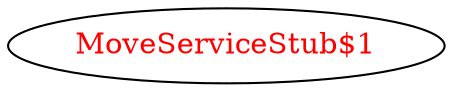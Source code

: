 digraph dependencyGraph {
 concentrate=true;
 ranksep="2.0";
 rankdir="LR"; 
 splines="ortho";
"MoveServiceStub$1" [fontcolor="red"];
}
